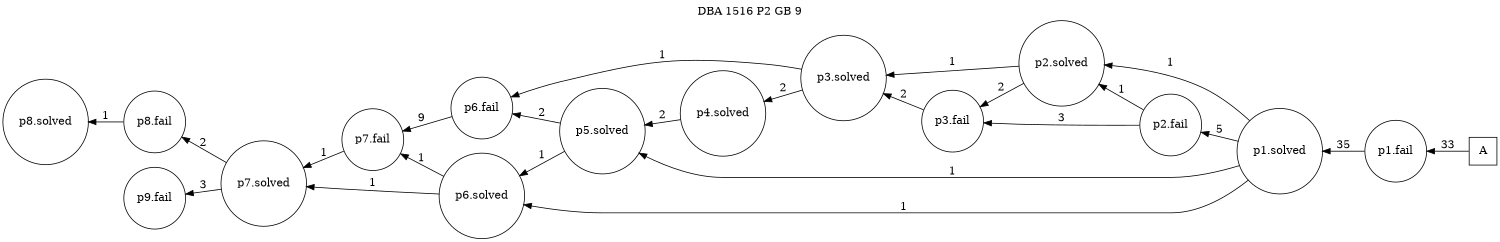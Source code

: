 digraph DBA_1516_P2_GB_9 {
labelloc="tl"
label= " DBA 1516 P2 GB 9 "
rankdir="RL";
graph [ size=" 10 , 10 !"]

"A" [shape="square" label="A"]
"p1.fail" [shape="circle" label="p1.fail"]
"p1.solved" [shape="circle" label="p1.solved"]
"p2.fail" [shape="circle" label="p2.fail"]
"p2.solved" [shape="circle" label="p2.solved"]
"p3.fail" [shape="circle" label="p3.fail"]
"p3.solved" [shape="circle" label="p3.solved"]
"p4.solved" [shape="circle" label="p4.solved"]
"p5.solved" [shape="circle" label="p5.solved"]
"p6.fail" [shape="circle" label="p6.fail"]
"p7.fail" [shape="circle" label="p7.fail"]
"p6.solved" [shape="circle" label="p6.solved"]
"p7.solved" [shape="circle" label="p7.solved"]
"p8.fail" [shape="circle" label="p8.fail"]
"p8.solved" [shape="circle" label="p8.solved"]
"p9.fail" [shape="circle" label="p9.fail"]
"A" -> "p1.fail" [ label=33]
"p1.fail" -> "p1.solved" [ label=35]
"p1.solved" -> "p2.fail" [ label=5]
"p1.solved" -> "p2.solved" [ label=1]
"p1.solved" -> "p5.solved" [ label=1]
"p1.solved" -> "p6.solved" [ label=1]
"p2.fail" -> "p2.solved" [ label=1]
"p2.fail" -> "p3.fail" [ label=3]
"p2.solved" -> "p3.fail" [ label=2]
"p2.solved" -> "p3.solved" [ label=1]
"p3.fail" -> "p3.solved" [ label=2]
"p3.solved" -> "p4.solved" [ label=2]
"p3.solved" -> "p6.fail" [ label=1]
"p4.solved" -> "p5.solved" [ label=2]
"p5.solved" -> "p6.fail" [ label=2]
"p5.solved" -> "p6.solved" [ label=1]
"p6.fail" -> "p7.fail" [ label=9]
"p7.fail" -> "p7.solved" [ label=1]
"p6.solved" -> "p7.fail" [ label=1]
"p6.solved" -> "p7.solved" [ label=1]
"p7.solved" -> "p8.fail" [ label=2]
"p7.solved" -> "p9.fail" [ label=3]
"p8.fail" -> "p8.solved" [ label=1]
}

